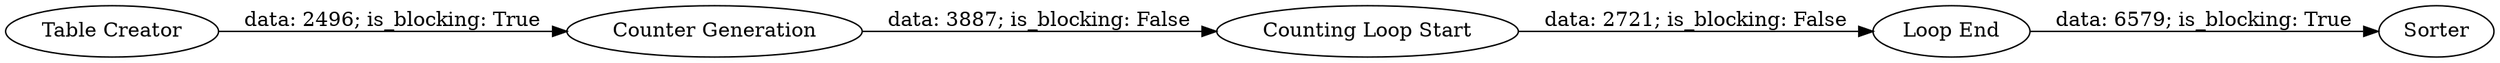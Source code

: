 digraph {
	"-1192962669968939950_260" [label=Sorter]
	"-1192962669968939950_257" [label="Counting Loop Start"]
	"-1192962669968939950_259" [label="Counter Generation"]
	"-1192962669968939950_255" [label="Table Creator"]
	"-1192962669968939950_258" [label="Loop End"]
	"-1192962669968939950_255" -> "-1192962669968939950_259" [label="data: 2496; is_blocking: True"]
	"-1192962669968939950_257" -> "-1192962669968939950_258" [label="data: 2721; is_blocking: False"]
	"-1192962669968939950_259" -> "-1192962669968939950_257" [label="data: 3887; is_blocking: False"]
	"-1192962669968939950_258" -> "-1192962669968939950_260" [label="data: 6579; is_blocking: True"]
	rankdir=LR
}
